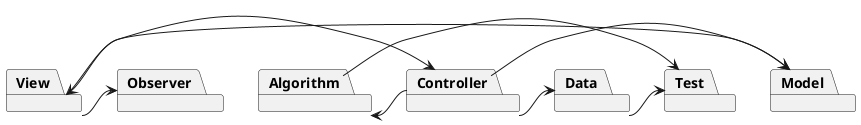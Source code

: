 @startuml

'abstract class AbstractList
'abstract AbstractCollection
'interface List
'interface Collection
'
'List <|-- AbstractList
'Collection <|-- AbstractCollection
'
'Collection <|- List
'AbstractCollection <|- AbstractList
'AbstractList <|-- ArrayList
'
'class ArrayList {
'Object[] elementData
'size()
'}
'
'enum TimeUnit {
'DAYS
'HOURS
'MINUTES
'}

Package Controller
Package Data
Package Algorithm
Package Model
Package Test
Package View
Package Observer

View <-> Controller
Controller -> Model
View -> Model
Algorithm <- Controller
Controller -> Data

Data -> Test
Algorithm -> Test
View -> Observer

@enduml